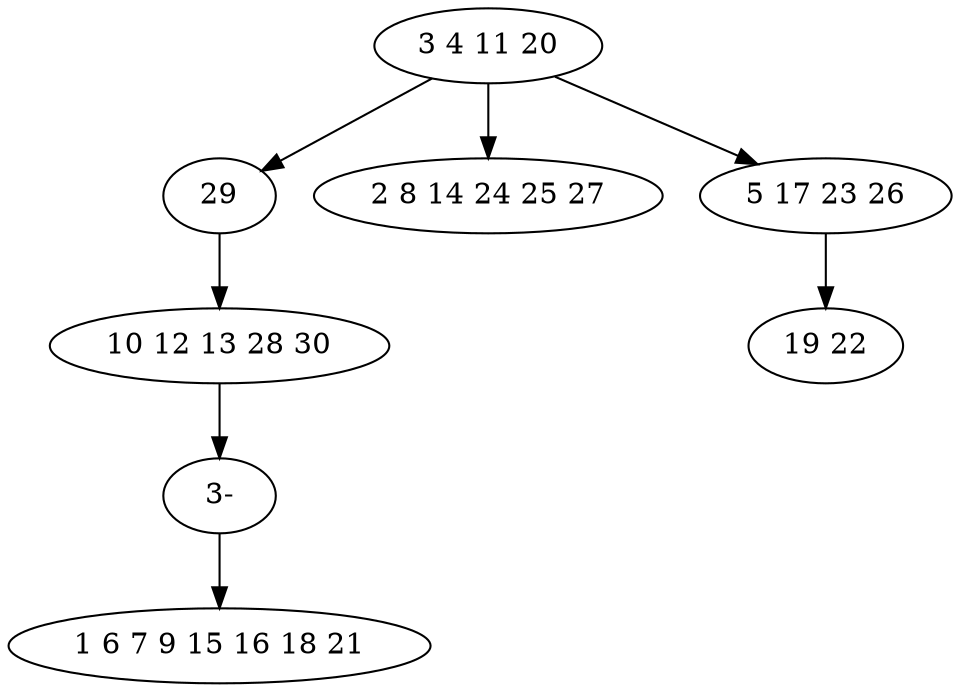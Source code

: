digraph true_tree {
	"0" -> "1"
	"0" -> "2"
	"1" -> "3"
	"0" -> "4"
	"4" -> "5"
	"3" -> "7"
	"7" -> "6"
	"0" [label="3 4 11 20"];
	"1" [label="29"];
	"2" [label="2 8 14 24 25 27"];
	"3" [label="10 12 13 28 30"];
	"4" [label="5 17 23 26"];
	"5" [label="19 22"];
	"6" [label="1 6 7 9 15 16 18 21"];
	"7" [label="3-"];
}
